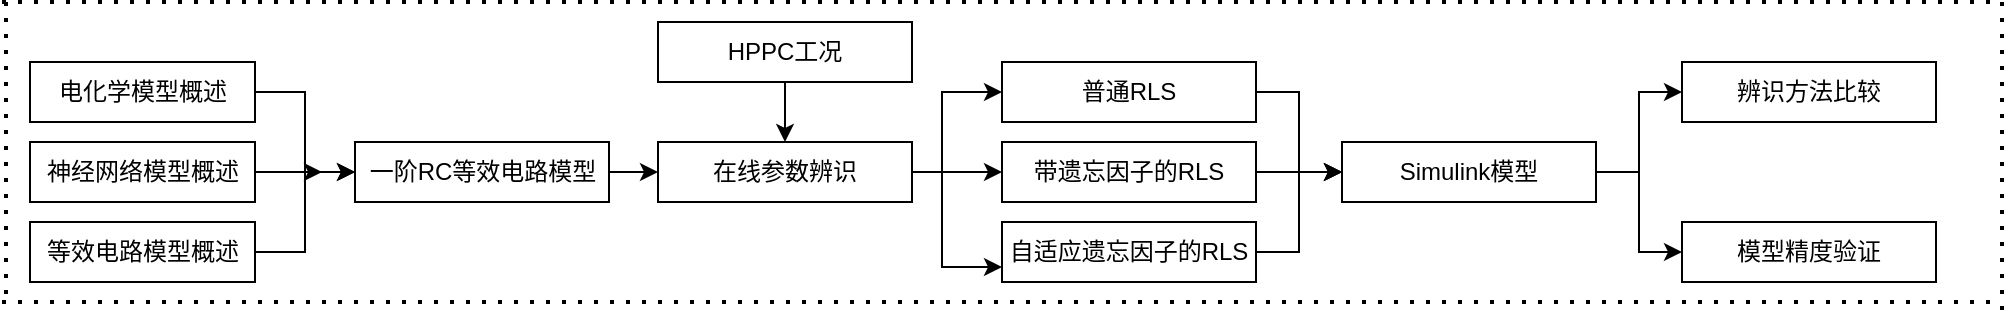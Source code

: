 <mxfile version="22.1.18" type="github">
  <diagram name="Page-1" id="0R7iFiymNNS3z-CdKc-B">
    <mxGraphModel dx="2360" dy="953" grid="1" gridSize="10" guides="1" tooltips="1" connect="1" arrows="1" fold="1" page="1" pageScale="1" pageWidth="827" pageHeight="1169" math="0" shadow="0">
      <root>
        <mxCell id="0" />
        <mxCell id="1" parent="0" />
        <mxCell id="RxmJ1Wp33Ps3ps2207tU-27" style="edgeStyle=orthogonalEdgeStyle;rounded=0;orthogonalLoop=1;jettySize=auto;html=1;exitX=1;exitY=0.5;exitDx=0;exitDy=0;entryX=0;entryY=0.5;entryDx=0;entryDy=0;" edge="1" parent="1" source="RxmJ1Wp33Ps3ps2207tU-1" target="RxmJ1Wp33Ps3ps2207tU-5">
          <mxGeometry relative="1" as="geometry" />
        </mxCell>
        <mxCell id="RxmJ1Wp33Ps3ps2207tU-1" value="电化学模型概述" style="rounded=0;whiteSpace=wrap;html=1;rotation=0;" vertex="1" parent="1">
          <mxGeometry x="-256" y="490" width="112.5" height="30" as="geometry" />
        </mxCell>
        <mxCell id="RxmJ1Wp33Ps3ps2207tU-28" style="edgeStyle=orthogonalEdgeStyle;rounded=0;orthogonalLoop=1;jettySize=auto;html=1;exitX=1;exitY=0.5;exitDx=0;exitDy=0;" edge="1" parent="1" source="RxmJ1Wp33Ps3ps2207tU-2">
          <mxGeometry relative="1" as="geometry">
            <mxPoint x="-110" y="545" as="targetPoint" />
          </mxGeometry>
        </mxCell>
        <mxCell id="RxmJ1Wp33Ps3ps2207tU-2" value="神经网络模型概述" style="rounded=0;whiteSpace=wrap;html=1;rotation=0;" vertex="1" parent="1">
          <mxGeometry x="-256" y="530" width="112.5" height="30" as="geometry" />
        </mxCell>
        <mxCell id="RxmJ1Wp33Ps3ps2207tU-29" style="edgeStyle=orthogonalEdgeStyle;rounded=0;orthogonalLoop=1;jettySize=auto;html=1;exitX=1;exitY=0.5;exitDx=0;exitDy=0;entryX=0;entryY=0.5;entryDx=0;entryDy=0;" edge="1" parent="1" source="RxmJ1Wp33Ps3ps2207tU-3" target="RxmJ1Wp33Ps3ps2207tU-5">
          <mxGeometry relative="1" as="geometry">
            <mxPoint x="-120" y="540" as="targetPoint" />
          </mxGeometry>
        </mxCell>
        <mxCell id="RxmJ1Wp33Ps3ps2207tU-3" value="等效电路模型概述" style="rounded=0;whiteSpace=wrap;html=1;rotation=0;" vertex="1" parent="1">
          <mxGeometry x="-256" y="570" width="112.5" height="30" as="geometry" />
        </mxCell>
        <mxCell id="RxmJ1Wp33Ps3ps2207tU-4" value="" style="edgeStyle=orthogonalEdgeStyle;rounded=0;orthogonalLoop=1;jettySize=auto;html=1;" edge="1" parent="1" source="RxmJ1Wp33Ps3ps2207tU-5" target="RxmJ1Wp33Ps3ps2207tU-10">
          <mxGeometry relative="1" as="geometry" />
        </mxCell>
        <mxCell id="RxmJ1Wp33Ps3ps2207tU-5" value="一阶RC等效电路模型" style="rounded=0;whiteSpace=wrap;html=1;rotation=0;" vertex="1" parent="1">
          <mxGeometry x="-93.5" y="530" width="127" height="30" as="geometry" />
        </mxCell>
        <mxCell id="RxmJ1Wp33Ps3ps2207tU-21" style="edgeStyle=orthogonalEdgeStyle;rounded=0;orthogonalLoop=1;jettySize=auto;html=1;exitX=1;exitY=0.5;exitDx=0;exitDy=0;entryX=0;entryY=0.5;entryDx=0;entryDy=0;" edge="1" parent="1" source="RxmJ1Wp33Ps3ps2207tU-10" target="RxmJ1Wp33Ps3ps2207tU-20">
          <mxGeometry relative="1" as="geometry">
            <Array as="points">
              <mxPoint x="200" y="545" />
              <mxPoint x="200" y="505" />
            </Array>
          </mxGeometry>
        </mxCell>
        <mxCell id="RxmJ1Wp33Ps3ps2207tU-22" style="edgeStyle=orthogonalEdgeStyle;rounded=0;orthogonalLoop=1;jettySize=auto;html=1;exitX=1;exitY=0.5;exitDx=0;exitDy=0;entryX=0;entryY=0.5;entryDx=0;entryDy=0;" edge="1" parent="1" source="RxmJ1Wp33Ps3ps2207tU-10" target="RxmJ1Wp33Ps3ps2207tU-18">
          <mxGeometry relative="1" as="geometry" />
        </mxCell>
        <mxCell id="RxmJ1Wp33Ps3ps2207tU-23" style="edgeStyle=orthogonalEdgeStyle;rounded=0;orthogonalLoop=1;jettySize=auto;html=1;exitX=1;exitY=0.5;exitDx=0;exitDy=0;entryX=0;entryY=0.75;entryDx=0;entryDy=0;" edge="1" parent="1" source="RxmJ1Wp33Ps3ps2207tU-10" target="RxmJ1Wp33Ps3ps2207tU-19">
          <mxGeometry relative="1" as="geometry">
            <Array as="points">
              <mxPoint x="200" y="545" />
              <mxPoint x="200" y="593" />
            </Array>
          </mxGeometry>
        </mxCell>
        <mxCell id="RxmJ1Wp33Ps3ps2207tU-10" value="在线参数辨识" style="rounded=0;whiteSpace=wrap;html=1;rotation=0;" vertex="1" parent="1">
          <mxGeometry x="58" y="530" width="127" height="30" as="geometry" />
        </mxCell>
        <mxCell id="RxmJ1Wp33Ps3ps2207tU-11" value="模型精度验证" style="rounded=0;whiteSpace=wrap;html=1;rotation=0;" vertex="1" parent="1">
          <mxGeometry x="570" y="570" width="127" height="30" as="geometry" />
        </mxCell>
        <mxCell id="RxmJ1Wp33Ps3ps2207tU-12" value="" style="endArrow=none;dashed=1;html=1;dashPattern=1 3;strokeWidth=2;rounded=0;" edge="1" parent="1">
          <mxGeometry width="50" height="50" relative="1" as="geometry">
            <mxPoint x="-270" y="460" as="sourcePoint" />
            <mxPoint x="730" y="460" as="targetPoint" />
          </mxGeometry>
        </mxCell>
        <mxCell id="RxmJ1Wp33Ps3ps2207tU-13" value="" style="endArrow=none;dashed=1;html=1;dashPattern=1 3;strokeWidth=2;rounded=0;" edge="1" parent="1">
          <mxGeometry width="50" height="50" relative="1" as="geometry">
            <mxPoint x="-268" y="460" as="sourcePoint" />
            <mxPoint x="-268" y="610" as="targetPoint" />
          </mxGeometry>
        </mxCell>
        <mxCell id="RxmJ1Wp33Ps3ps2207tU-14" value="" style="endArrow=none;dashed=1;html=1;dashPattern=1 3;strokeWidth=2;rounded=0;" edge="1" parent="1">
          <mxGeometry width="50" height="50" relative="1" as="geometry">
            <mxPoint x="-270" y="610" as="sourcePoint" />
            <mxPoint x="730" y="610" as="targetPoint" />
          </mxGeometry>
        </mxCell>
        <mxCell id="RxmJ1Wp33Ps3ps2207tU-15" value="" style="endArrow=none;dashed=1;html=1;dashPattern=1 3;strokeWidth=2;rounded=0;" edge="1" parent="1">
          <mxGeometry width="50" height="50" relative="1" as="geometry">
            <mxPoint x="730" y="460" as="sourcePoint" />
            <mxPoint x="730" y="620" as="targetPoint" />
          </mxGeometry>
        </mxCell>
        <mxCell id="RxmJ1Wp33Ps3ps2207tU-17" style="edgeStyle=orthogonalEdgeStyle;rounded=0;orthogonalLoop=1;jettySize=auto;html=1;exitX=0.5;exitY=1;exitDx=0;exitDy=0;entryX=0.5;entryY=0;entryDx=0;entryDy=0;" edge="1" parent="1" source="RxmJ1Wp33Ps3ps2207tU-16" target="RxmJ1Wp33Ps3ps2207tU-10">
          <mxGeometry relative="1" as="geometry" />
        </mxCell>
        <mxCell id="RxmJ1Wp33Ps3ps2207tU-16" value="HPPC工况" style="rounded=0;whiteSpace=wrap;html=1;rotation=0;" vertex="1" parent="1">
          <mxGeometry x="58" y="470" width="127" height="30" as="geometry" />
        </mxCell>
        <mxCell id="RxmJ1Wp33Ps3ps2207tU-32" style="edgeStyle=orthogonalEdgeStyle;rounded=0;orthogonalLoop=1;jettySize=auto;html=1;exitX=1;exitY=0.5;exitDx=0;exitDy=0;entryX=0;entryY=0.5;entryDx=0;entryDy=0;" edge="1" parent="1" source="RxmJ1Wp33Ps3ps2207tU-18" target="RxmJ1Wp33Ps3ps2207tU-30">
          <mxGeometry relative="1" as="geometry" />
        </mxCell>
        <mxCell id="RxmJ1Wp33Ps3ps2207tU-18" value="带遗忘因子的RLS" style="rounded=0;whiteSpace=wrap;html=1;rotation=0;" vertex="1" parent="1">
          <mxGeometry x="230" y="530" width="127" height="30" as="geometry" />
        </mxCell>
        <mxCell id="RxmJ1Wp33Ps3ps2207tU-33" style="edgeStyle=orthogonalEdgeStyle;rounded=0;orthogonalLoop=1;jettySize=auto;html=1;exitX=1;exitY=0.5;exitDx=0;exitDy=0;entryX=0;entryY=0.5;entryDx=0;entryDy=0;" edge="1" parent="1" source="RxmJ1Wp33Ps3ps2207tU-19" target="RxmJ1Wp33Ps3ps2207tU-30">
          <mxGeometry relative="1" as="geometry" />
        </mxCell>
        <mxCell id="RxmJ1Wp33Ps3ps2207tU-19" value="自适应遗忘因子的RLS" style="rounded=0;whiteSpace=wrap;html=1;rotation=0;" vertex="1" parent="1">
          <mxGeometry x="230" y="570" width="127" height="30" as="geometry" />
        </mxCell>
        <mxCell id="RxmJ1Wp33Ps3ps2207tU-31" style="edgeStyle=orthogonalEdgeStyle;rounded=0;orthogonalLoop=1;jettySize=auto;html=1;exitX=1;exitY=0.5;exitDx=0;exitDy=0;entryX=0;entryY=0.5;entryDx=0;entryDy=0;" edge="1" parent="1" source="RxmJ1Wp33Ps3ps2207tU-20" target="RxmJ1Wp33Ps3ps2207tU-30">
          <mxGeometry relative="1" as="geometry" />
        </mxCell>
        <mxCell id="RxmJ1Wp33Ps3ps2207tU-20" value="普通RLS" style="rounded=0;whiteSpace=wrap;html=1;rotation=0;" vertex="1" parent="1">
          <mxGeometry x="230" y="490" width="127" height="30" as="geometry" />
        </mxCell>
        <mxCell id="RxmJ1Wp33Ps3ps2207tU-35" style="edgeStyle=orthogonalEdgeStyle;rounded=0;orthogonalLoop=1;jettySize=auto;html=1;exitX=1;exitY=0.5;exitDx=0;exitDy=0;entryX=0;entryY=0.5;entryDx=0;entryDy=0;" edge="1" parent="1" source="RxmJ1Wp33Ps3ps2207tU-30" target="RxmJ1Wp33Ps3ps2207tU-34">
          <mxGeometry relative="1" as="geometry" />
        </mxCell>
        <mxCell id="RxmJ1Wp33Ps3ps2207tU-37" style="edgeStyle=orthogonalEdgeStyle;rounded=0;orthogonalLoop=1;jettySize=auto;html=1;exitX=1;exitY=0.5;exitDx=0;exitDy=0;entryX=0;entryY=0.5;entryDx=0;entryDy=0;" edge="1" parent="1" source="RxmJ1Wp33Ps3ps2207tU-30" target="RxmJ1Wp33Ps3ps2207tU-11">
          <mxGeometry relative="1" as="geometry" />
        </mxCell>
        <mxCell id="RxmJ1Wp33Ps3ps2207tU-30" value="Simulink模型" style="rounded=0;whiteSpace=wrap;html=1;rotation=0;" vertex="1" parent="1">
          <mxGeometry x="400" y="530" width="127" height="30" as="geometry" />
        </mxCell>
        <mxCell id="RxmJ1Wp33Ps3ps2207tU-34" value="辨识方法比较" style="rounded=0;whiteSpace=wrap;html=1;rotation=0;" vertex="1" parent="1">
          <mxGeometry x="570" y="490" width="127" height="30" as="geometry" />
        </mxCell>
      </root>
    </mxGraphModel>
  </diagram>
</mxfile>
